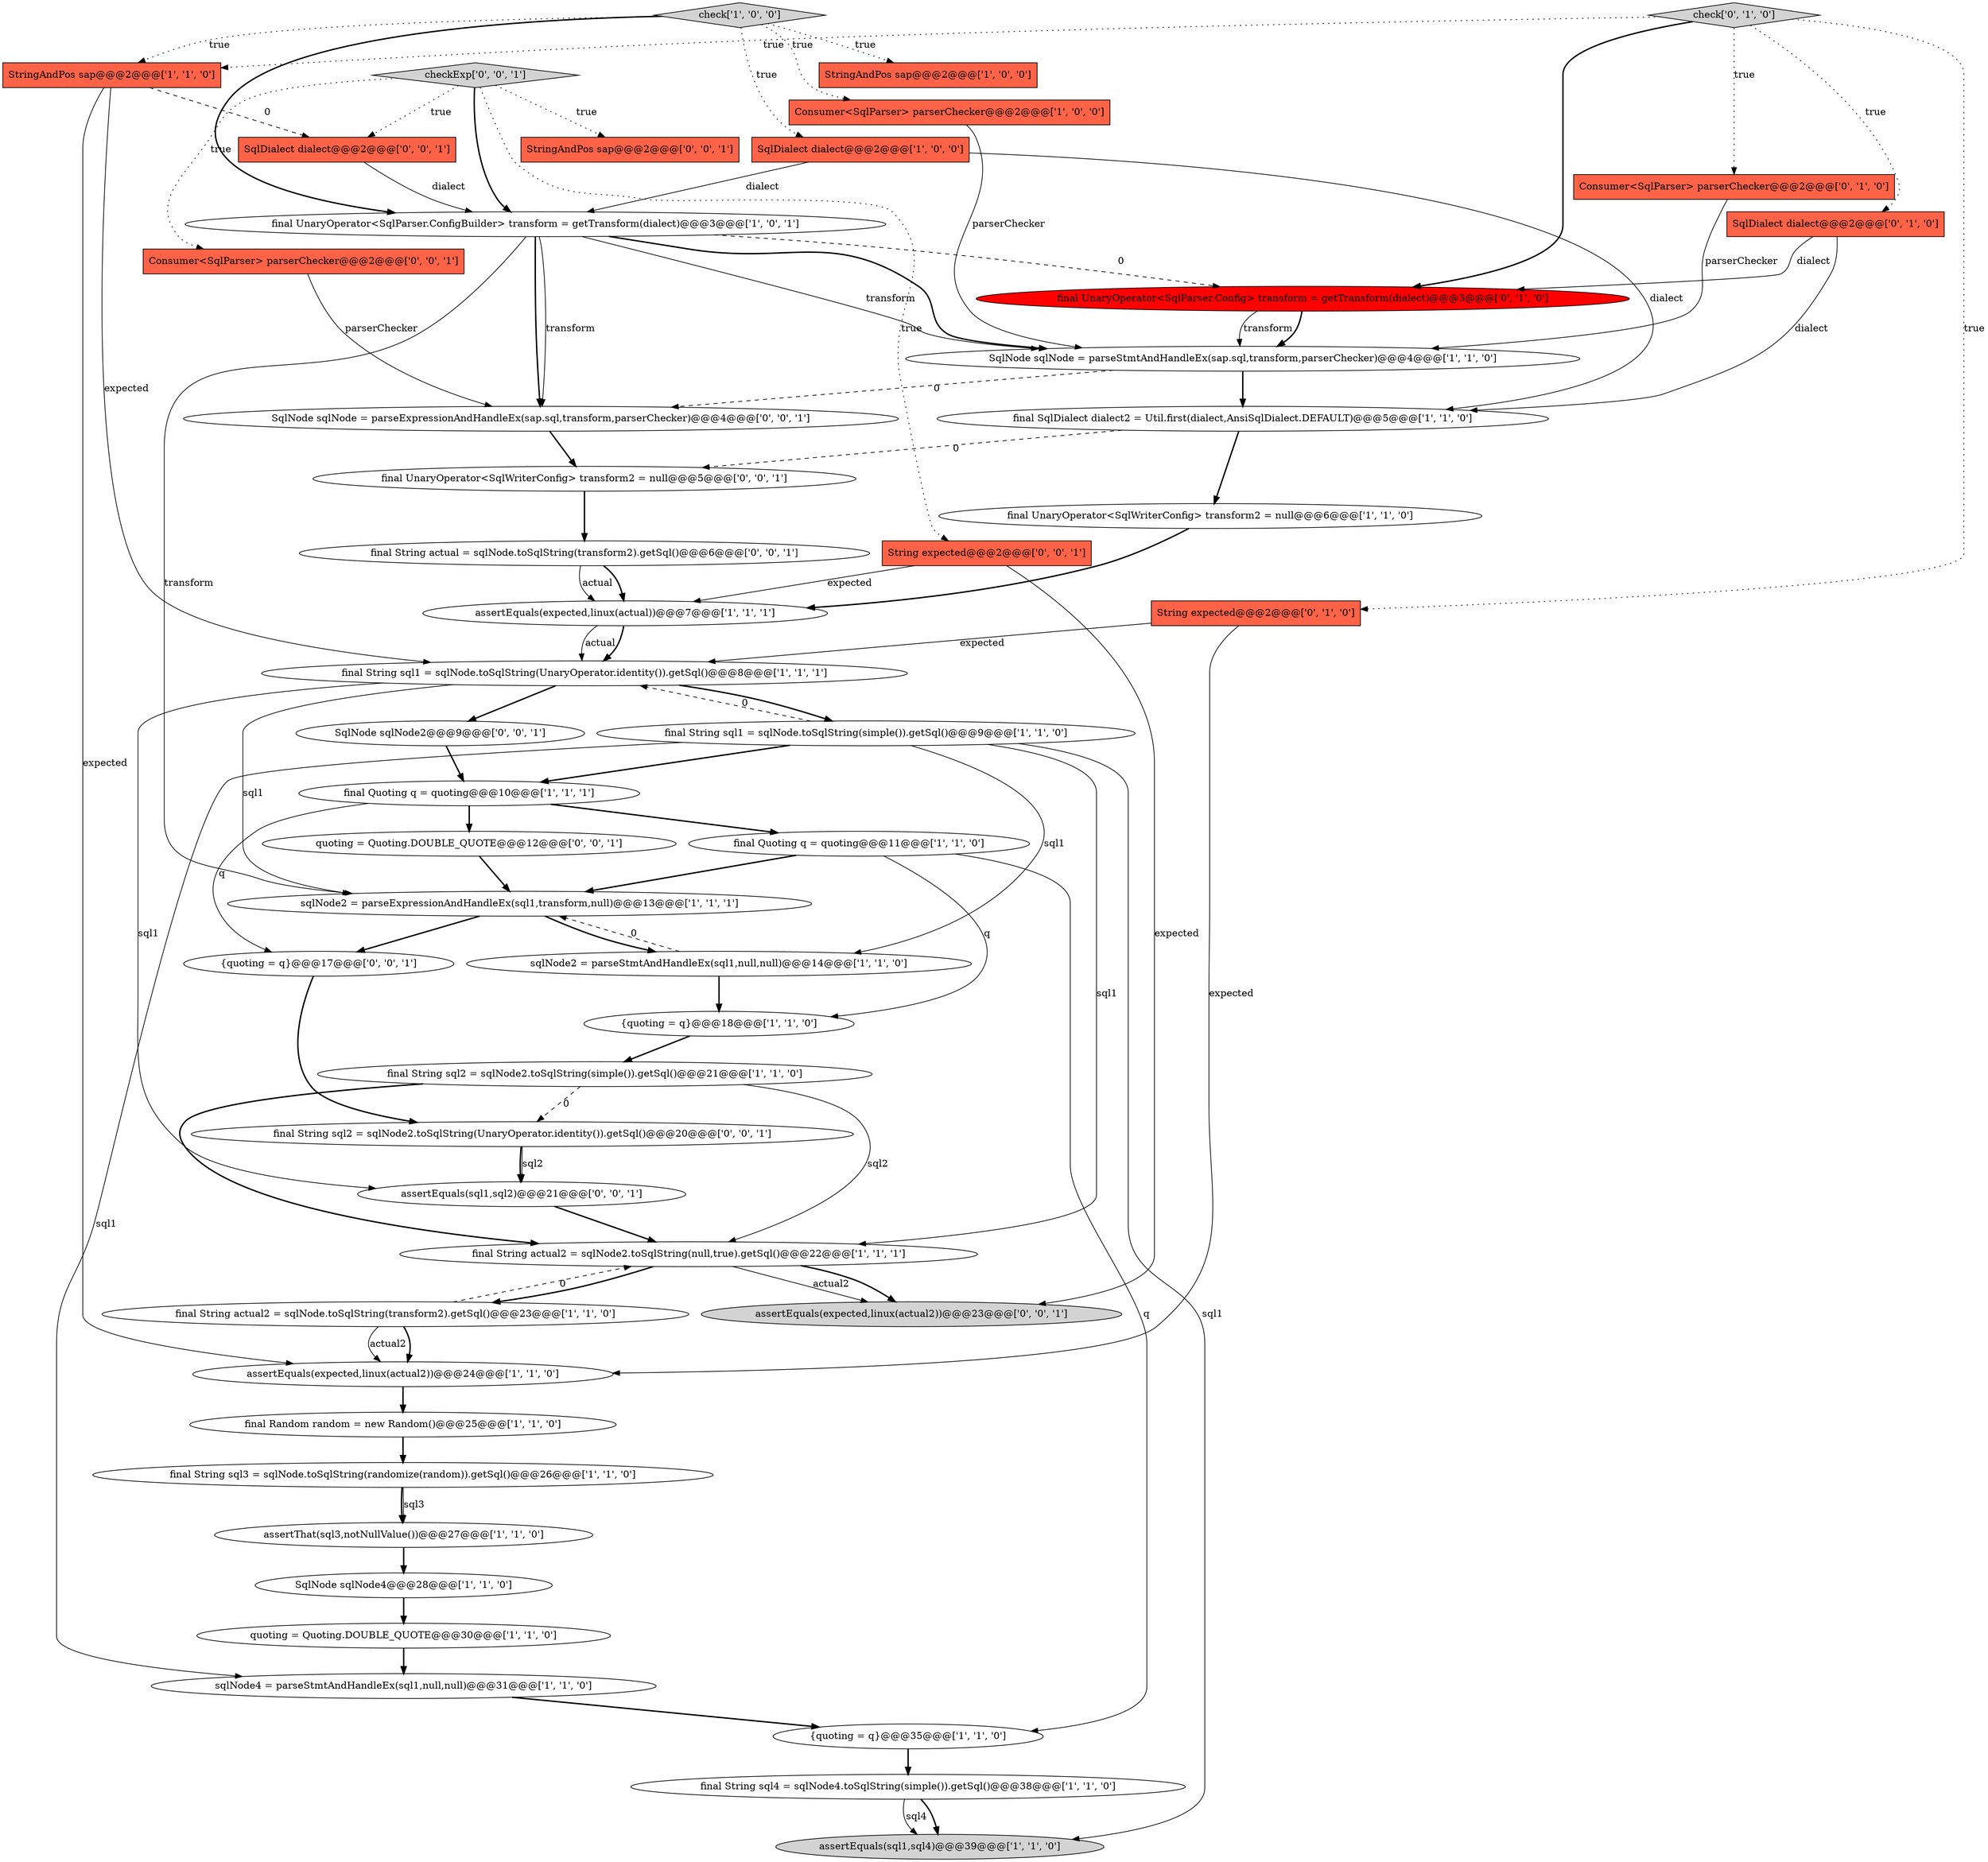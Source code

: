 digraph {
17 [style = filled, label = "Consumer<SqlParser> parserChecker@@@2@@@['1', '0', '0']", fillcolor = tomato, shape = box image = "AAA0AAABBB1BBB"];
25 [style = filled, label = "final String sql1 = sqlNode.toSqlString(UnaryOperator.identity()).getSql()@@@8@@@['1', '1', '1']", fillcolor = white, shape = ellipse image = "AAA0AAABBB1BBB"];
26 [style = filled, label = "final UnaryOperator<SqlWriterConfig> transform2 = null@@@6@@@['1', '1', '0']", fillcolor = white, shape = ellipse image = "AAA0AAABBB1BBB"];
30 [style = filled, label = "check['0', '1', '0']", fillcolor = lightgray, shape = diamond image = "AAA0AAABBB2BBB"];
34 [style = filled, label = "String expected@@@2@@@['0', '1', '0']", fillcolor = tomato, shape = box image = "AAA0AAABBB2BBB"];
2 [style = filled, label = "final String sql3 = sqlNode.toSqlString(randomize(random)).getSql()@@@26@@@['1', '1', '0']", fillcolor = white, shape = ellipse image = "AAA0AAABBB1BBB"];
21 [style = filled, label = "final UnaryOperator<SqlParser.ConfigBuilder> transform = getTransform(dialect)@@@3@@@['1', '0', '1']", fillcolor = white, shape = ellipse image = "AAA0AAABBB1BBB"];
41 [style = filled, label = "SqlNode sqlNode2@@@9@@@['0', '0', '1']", fillcolor = white, shape = ellipse image = "AAA0AAABBB3BBB"];
48 [style = filled, label = "final String actual = sqlNode.toSqlString(transform2).getSql()@@@6@@@['0', '0', '1']", fillcolor = white, shape = ellipse image = "AAA0AAABBB3BBB"];
9 [style = filled, label = "SqlNode sqlNode4@@@28@@@['1', '1', '0']", fillcolor = white, shape = ellipse image = "AAA0AAABBB1BBB"];
8 [style = filled, label = "final String actual2 = sqlNode.toSqlString(transform2).getSql()@@@23@@@['1', '1', '0']", fillcolor = white, shape = ellipse image = "AAA0AAABBB1BBB"];
40 [style = filled, label = "final String sql2 = sqlNode2.toSqlString(UnaryOperator.identity()).getSql()@@@20@@@['0', '0', '1']", fillcolor = white, shape = ellipse image = "AAA0AAABBB3BBB"];
43 [style = filled, label = "assertEquals(sql1,sql2)@@@21@@@['0', '0', '1']", fillcolor = white, shape = ellipse image = "AAA0AAABBB3BBB"];
0 [style = filled, label = "final String actual2 = sqlNode2.toSqlString(null,true).getSql()@@@22@@@['1', '1', '1']", fillcolor = white, shape = ellipse image = "AAA0AAABBB1BBB"];
29 [style = filled, label = "{quoting = q}@@@35@@@['1', '1', '0']", fillcolor = white, shape = ellipse image = "AAA0AAABBB1BBB"];
27 [style = filled, label = "sqlNode4 = parseStmtAndHandleEx(sql1,null,null)@@@31@@@['1', '1', '0']", fillcolor = white, shape = ellipse image = "AAA0AAABBB1BBB"];
39 [style = filled, label = "checkExp['0', '0', '1']", fillcolor = lightgray, shape = diamond image = "AAA0AAABBB3BBB"];
13 [style = filled, label = "StringAndPos sap@@@2@@@['1', '0', '0']", fillcolor = tomato, shape = box image = "AAA0AAABBB1BBB"];
46 [style = filled, label = "SqlNode sqlNode = parseExpressionAndHandleEx(sap.sql,transform,parserChecker)@@@4@@@['0', '0', '1']", fillcolor = white, shape = ellipse image = "AAA0AAABBB3BBB"];
19 [style = filled, label = "final String sql2 = sqlNode2.toSqlString(simple()).getSql()@@@21@@@['1', '1', '0']", fillcolor = white, shape = ellipse image = "AAA0AAABBB1BBB"];
23 [style = filled, label = "StringAndPos sap@@@2@@@['1', '1', '0']", fillcolor = tomato, shape = box image = "AAA0AAABBB1BBB"];
28 [style = filled, label = "SqlNode sqlNode = parseStmtAndHandleEx(sap.sql,transform,parserChecker)@@@4@@@['1', '1', '0']", fillcolor = white, shape = ellipse image = "AAA0AAABBB1BBB"];
5 [style = filled, label = "quoting = Quoting.DOUBLE_QUOTE@@@30@@@['1', '1', '0']", fillcolor = white, shape = ellipse image = "AAA0AAABBB1BBB"];
3 [style = filled, label = "sqlNode2 = parseExpressionAndHandleEx(sql1,transform,null)@@@13@@@['1', '1', '1']", fillcolor = white, shape = ellipse image = "AAA0AAABBB1BBB"];
32 [style = filled, label = "SqlDialect dialect@@@2@@@['0', '1', '0']", fillcolor = tomato, shape = box image = "AAA0AAABBB2BBB"];
47 [style = filled, label = "SqlDialect dialect@@@2@@@['0', '0', '1']", fillcolor = tomato, shape = box image = "AAA0AAABBB3BBB"];
14 [style = filled, label = "sqlNode2 = parseStmtAndHandleEx(sql1,null,null)@@@14@@@['1', '1', '0']", fillcolor = white, shape = ellipse image = "AAA0AAABBB1BBB"];
31 [style = filled, label = "final UnaryOperator<SqlParser.Config> transform = getTransform(dialect)@@@3@@@['0', '1', '0']", fillcolor = red, shape = ellipse image = "AAA1AAABBB2BBB"];
33 [style = filled, label = "Consumer<SqlParser> parserChecker@@@2@@@['0', '1', '0']", fillcolor = tomato, shape = box image = "AAA0AAABBB2BBB"];
42 [style = filled, label = "{quoting = q}@@@17@@@['0', '0', '1']", fillcolor = white, shape = ellipse image = "AAA0AAABBB3BBB"];
15 [style = filled, label = "final Random random = new Random()@@@25@@@['1', '1', '0']", fillcolor = white, shape = ellipse image = "AAA0AAABBB1BBB"];
7 [style = filled, label = "SqlDialect dialect@@@2@@@['1', '0', '0']", fillcolor = tomato, shape = box image = "AAA0AAABBB1BBB"];
11 [style = filled, label = "{quoting = q}@@@18@@@['1', '1', '0']", fillcolor = white, shape = ellipse image = "AAA0AAABBB1BBB"];
1 [style = filled, label = "final SqlDialect dialect2 = Util.first(dialect,AnsiSqlDialect.DEFAULT)@@@5@@@['1', '1', '0']", fillcolor = white, shape = ellipse image = "AAA0AAABBB1BBB"];
16 [style = filled, label = "assertEquals(expected,linux(actual2))@@@24@@@['1', '1', '0']", fillcolor = white, shape = ellipse image = "AAA0AAABBB1BBB"];
22 [style = filled, label = "final String sql4 = sqlNode4.toSqlString(simple()).getSql()@@@38@@@['1', '1', '0']", fillcolor = white, shape = ellipse image = "AAA0AAABBB1BBB"];
20 [style = filled, label = "assertEquals(sql1,sql4)@@@39@@@['1', '1', '0']", fillcolor = lightgray, shape = ellipse image = "AAA0AAABBB1BBB"];
38 [style = filled, label = "StringAndPos sap@@@2@@@['0', '0', '1']", fillcolor = tomato, shape = box image = "AAA0AAABBB3BBB"];
10 [style = filled, label = "assertThat(sql3,notNullValue())@@@27@@@['1', '1', '0']", fillcolor = white, shape = ellipse image = "AAA0AAABBB1BBB"];
36 [style = filled, label = "Consumer<SqlParser> parserChecker@@@2@@@['0', '0', '1']", fillcolor = tomato, shape = box image = "AAA0AAABBB3BBB"];
37 [style = filled, label = "assertEquals(expected,linux(actual2))@@@23@@@['0', '0', '1']", fillcolor = lightgray, shape = ellipse image = "AAA0AAABBB3BBB"];
24 [style = filled, label = "final Quoting q = quoting@@@11@@@['1', '1', '0']", fillcolor = white, shape = ellipse image = "AAA0AAABBB1BBB"];
6 [style = filled, label = "assertEquals(expected,linux(actual))@@@7@@@['1', '1', '1']", fillcolor = white, shape = ellipse image = "AAA0AAABBB1BBB"];
12 [style = filled, label = "check['1', '0', '0']", fillcolor = lightgray, shape = diamond image = "AAA0AAABBB1BBB"];
35 [style = filled, label = "String expected@@@2@@@['0', '0', '1']", fillcolor = tomato, shape = box image = "AAA0AAABBB3BBB"];
18 [style = filled, label = "final Quoting q = quoting@@@10@@@['1', '1', '1']", fillcolor = white, shape = ellipse image = "AAA0AAABBB1BBB"];
4 [style = filled, label = "final String sql1 = sqlNode.toSqlString(simple()).getSql()@@@9@@@['1', '1', '0']", fillcolor = white, shape = ellipse image = "AAA0AAABBB1BBB"];
44 [style = filled, label = "final UnaryOperator<SqlWriterConfig> transform2 = null@@@5@@@['0', '0', '1']", fillcolor = white, shape = ellipse image = "AAA0AAABBB3BBB"];
45 [style = filled, label = "quoting = Quoting.DOUBLE_QUOTE@@@12@@@['0', '0', '1']", fillcolor = white, shape = ellipse image = "AAA0AAABBB3BBB"];
21->28 [style = solid, label="transform"];
8->16 [style = bold, label=""];
25->3 [style = solid, label="sql1"];
39->36 [style = dotted, label="true"];
14->3 [style = dashed, label="0"];
23->25 [style = solid, label="expected"];
39->47 [style = dotted, label="true"];
7->21 [style = solid, label="dialect"];
1->44 [style = dashed, label="0"];
8->0 [style = dashed, label="0"];
18->45 [style = bold, label=""];
19->0 [style = solid, label="sql2"];
21->28 [style = bold, label=""];
4->25 [style = dashed, label="0"];
21->46 [style = bold, label=""];
35->6 [style = solid, label="expected"];
28->46 [style = dashed, label="0"];
35->37 [style = solid, label="expected"];
0->8 [style = bold, label=""];
9->5 [style = bold, label=""];
43->0 [style = bold, label=""];
14->11 [style = bold, label=""];
30->33 [style = dotted, label="true"];
39->35 [style = dotted, label="true"];
31->28 [style = solid, label="transform"];
23->16 [style = solid, label="expected"];
12->17 [style = dotted, label="true"];
21->46 [style = solid, label="transform"];
12->23 [style = dotted, label="true"];
12->21 [style = bold, label=""];
33->28 [style = solid, label="parserChecker"];
0->37 [style = solid, label="actual2"];
4->18 [style = bold, label=""];
26->6 [style = bold, label=""];
24->29 [style = solid, label="q"];
42->40 [style = bold, label=""];
17->28 [style = solid, label="parserChecker"];
32->31 [style = solid, label="dialect"];
22->20 [style = bold, label=""];
30->23 [style = dotted, label="true"];
30->32 [style = dotted, label="true"];
4->20 [style = solid, label="sql1"];
31->28 [style = bold, label=""];
27->29 [style = bold, label=""];
12->7 [style = dotted, label="true"];
24->3 [style = bold, label=""];
46->44 [style = bold, label=""];
21->3 [style = solid, label="transform"];
18->24 [style = bold, label=""];
25->43 [style = solid, label="sql1"];
25->41 [style = bold, label=""];
40->43 [style = solid, label="sql2"];
7->1 [style = solid, label="dialect"];
2->10 [style = bold, label=""];
48->6 [style = bold, label=""];
30->34 [style = dotted, label="true"];
3->42 [style = bold, label=""];
6->25 [style = solid, label="actual"];
19->0 [style = bold, label=""];
2->10 [style = solid, label="sql3"];
21->31 [style = dashed, label="0"];
39->21 [style = bold, label=""];
12->13 [style = dotted, label="true"];
30->31 [style = bold, label=""];
8->16 [style = solid, label="actual2"];
4->0 [style = solid, label="sql1"];
10->9 [style = bold, label=""];
48->6 [style = solid, label="actual"];
40->43 [style = bold, label=""];
41->18 [style = bold, label=""];
19->40 [style = dashed, label="0"];
16->15 [style = bold, label=""];
15->2 [style = bold, label=""];
0->37 [style = bold, label=""];
45->3 [style = bold, label=""];
36->46 [style = solid, label="parserChecker"];
39->38 [style = dotted, label="true"];
32->1 [style = solid, label="dialect"];
3->14 [style = bold, label=""];
25->4 [style = bold, label=""];
4->14 [style = solid, label="sql1"];
28->1 [style = bold, label=""];
11->19 [style = bold, label=""];
1->26 [style = bold, label=""];
47->21 [style = solid, label="dialect"];
34->25 [style = solid, label="expected"];
22->20 [style = solid, label="sql4"];
23->47 [style = dashed, label="0"];
34->16 [style = solid, label="expected"];
44->48 [style = bold, label=""];
18->42 [style = solid, label="q"];
4->27 [style = solid, label="sql1"];
5->27 [style = bold, label=""];
29->22 [style = bold, label=""];
24->11 [style = solid, label="q"];
6->25 [style = bold, label=""];
}
